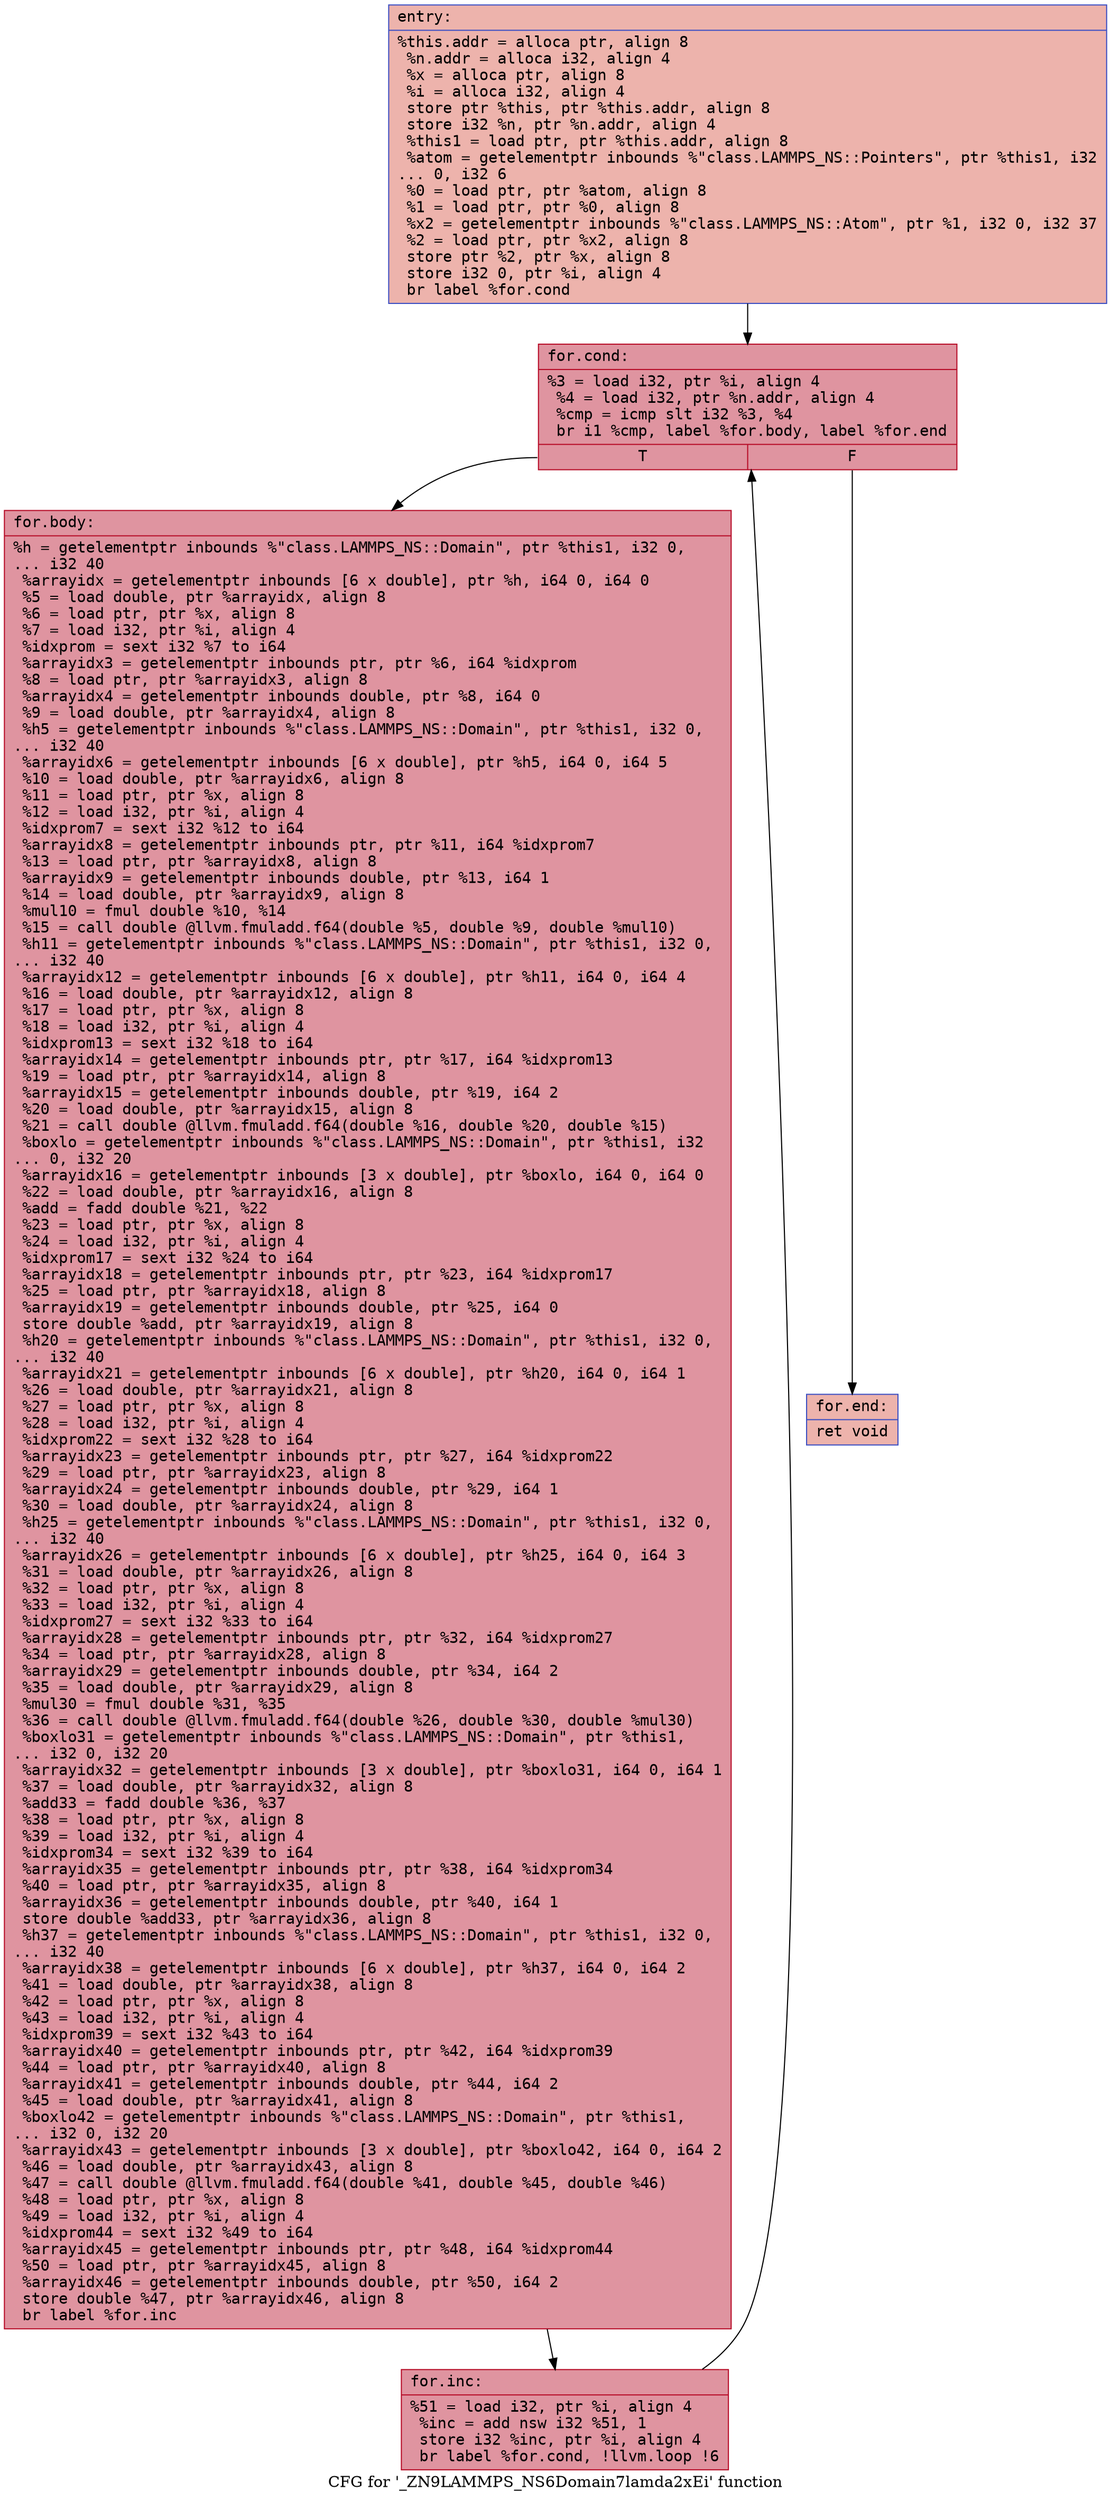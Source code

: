 digraph "CFG for '_ZN9LAMMPS_NS6Domain7lamda2xEi' function" {
	label="CFG for '_ZN9LAMMPS_NS6Domain7lamda2xEi' function";

	Node0x561837e3d340 [shape=record,color="#3d50c3ff", style=filled, fillcolor="#d6524470" fontname="Courier",label="{entry:\l|  %this.addr = alloca ptr, align 8\l  %n.addr = alloca i32, align 4\l  %x = alloca ptr, align 8\l  %i = alloca i32, align 4\l  store ptr %this, ptr %this.addr, align 8\l  store i32 %n, ptr %n.addr, align 4\l  %this1 = load ptr, ptr %this.addr, align 8\l  %atom = getelementptr inbounds %\"class.LAMMPS_NS::Pointers\", ptr %this1, i32\l... 0, i32 6\l  %0 = load ptr, ptr %atom, align 8\l  %1 = load ptr, ptr %0, align 8\l  %x2 = getelementptr inbounds %\"class.LAMMPS_NS::Atom\", ptr %1, i32 0, i32 37\l  %2 = load ptr, ptr %x2, align 8\l  store ptr %2, ptr %x, align 8\l  store i32 0, ptr %i, align 4\l  br label %for.cond\l}"];
	Node0x561837e3d340 -> Node0x561837e3dbb0[tooltip="entry -> for.cond\nProbability 100.00%" ];
	Node0x561837e3dbb0 [shape=record,color="#b70d28ff", style=filled, fillcolor="#b70d2870" fontname="Courier",label="{for.cond:\l|  %3 = load i32, ptr %i, align 4\l  %4 = load i32, ptr %n.addr, align 4\l  %cmp = icmp slt i32 %3, %4\l  br i1 %cmp, label %for.body, label %for.end\l|{<s0>T|<s1>F}}"];
	Node0x561837e3dbb0:s0 -> Node0x561837e3ddc0[tooltip="for.cond -> for.body\nProbability 96.88%" ];
	Node0x561837e3dbb0:s1 -> Node0x561837e3dfe0[tooltip="for.cond -> for.end\nProbability 3.12%" ];
	Node0x561837e3ddc0 [shape=record,color="#b70d28ff", style=filled, fillcolor="#b70d2870" fontname="Courier",label="{for.body:\l|  %h = getelementptr inbounds %\"class.LAMMPS_NS::Domain\", ptr %this1, i32 0,\l... i32 40\l  %arrayidx = getelementptr inbounds [6 x double], ptr %h, i64 0, i64 0\l  %5 = load double, ptr %arrayidx, align 8\l  %6 = load ptr, ptr %x, align 8\l  %7 = load i32, ptr %i, align 4\l  %idxprom = sext i32 %7 to i64\l  %arrayidx3 = getelementptr inbounds ptr, ptr %6, i64 %idxprom\l  %8 = load ptr, ptr %arrayidx3, align 8\l  %arrayidx4 = getelementptr inbounds double, ptr %8, i64 0\l  %9 = load double, ptr %arrayidx4, align 8\l  %h5 = getelementptr inbounds %\"class.LAMMPS_NS::Domain\", ptr %this1, i32 0,\l... i32 40\l  %arrayidx6 = getelementptr inbounds [6 x double], ptr %h5, i64 0, i64 5\l  %10 = load double, ptr %arrayidx6, align 8\l  %11 = load ptr, ptr %x, align 8\l  %12 = load i32, ptr %i, align 4\l  %idxprom7 = sext i32 %12 to i64\l  %arrayidx8 = getelementptr inbounds ptr, ptr %11, i64 %idxprom7\l  %13 = load ptr, ptr %arrayidx8, align 8\l  %arrayidx9 = getelementptr inbounds double, ptr %13, i64 1\l  %14 = load double, ptr %arrayidx9, align 8\l  %mul10 = fmul double %10, %14\l  %15 = call double @llvm.fmuladd.f64(double %5, double %9, double %mul10)\l  %h11 = getelementptr inbounds %\"class.LAMMPS_NS::Domain\", ptr %this1, i32 0,\l... i32 40\l  %arrayidx12 = getelementptr inbounds [6 x double], ptr %h11, i64 0, i64 4\l  %16 = load double, ptr %arrayidx12, align 8\l  %17 = load ptr, ptr %x, align 8\l  %18 = load i32, ptr %i, align 4\l  %idxprom13 = sext i32 %18 to i64\l  %arrayidx14 = getelementptr inbounds ptr, ptr %17, i64 %idxprom13\l  %19 = load ptr, ptr %arrayidx14, align 8\l  %arrayidx15 = getelementptr inbounds double, ptr %19, i64 2\l  %20 = load double, ptr %arrayidx15, align 8\l  %21 = call double @llvm.fmuladd.f64(double %16, double %20, double %15)\l  %boxlo = getelementptr inbounds %\"class.LAMMPS_NS::Domain\", ptr %this1, i32\l... 0, i32 20\l  %arrayidx16 = getelementptr inbounds [3 x double], ptr %boxlo, i64 0, i64 0\l  %22 = load double, ptr %arrayidx16, align 8\l  %add = fadd double %21, %22\l  %23 = load ptr, ptr %x, align 8\l  %24 = load i32, ptr %i, align 4\l  %idxprom17 = sext i32 %24 to i64\l  %arrayidx18 = getelementptr inbounds ptr, ptr %23, i64 %idxprom17\l  %25 = load ptr, ptr %arrayidx18, align 8\l  %arrayidx19 = getelementptr inbounds double, ptr %25, i64 0\l  store double %add, ptr %arrayidx19, align 8\l  %h20 = getelementptr inbounds %\"class.LAMMPS_NS::Domain\", ptr %this1, i32 0,\l... i32 40\l  %arrayidx21 = getelementptr inbounds [6 x double], ptr %h20, i64 0, i64 1\l  %26 = load double, ptr %arrayidx21, align 8\l  %27 = load ptr, ptr %x, align 8\l  %28 = load i32, ptr %i, align 4\l  %idxprom22 = sext i32 %28 to i64\l  %arrayidx23 = getelementptr inbounds ptr, ptr %27, i64 %idxprom22\l  %29 = load ptr, ptr %arrayidx23, align 8\l  %arrayidx24 = getelementptr inbounds double, ptr %29, i64 1\l  %30 = load double, ptr %arrayidx24, align 8\l  %h25 = getelementptr inbounds %\"class.LAMMPS_NS::Domain\", ptr %this1, i32 0,\l... i32 40\l  %arrayidx26 = getelementptr inbounds [6 x double], ptr %h25, i64 0, i64 3\l  %31 = load double, ptr %arrayidx26, align 8\l  %32 = load ptr, ptr %x, align 8\l  %33 = load i32, ptr %i, align 4\l  %idxprom27 = sext i32 %33 to i64\l  %arrayidx28 = getelementptr inbounds ptr, ptr %32, i64 %idxprom27\l  %34 = load ptr, ptr %arrayidx28, align 8\l  %arrayidx29 = getelementptr inbounds double, ptr %34, i64 2\l  %35 = load double, ptr %arrayidx29, align 8\l  %mul30 = fmul double %31, %35\l  %36 = call double @llvm.fmuladd.f64(double %26, double %30, double %mul30)\l  %boxlo31 = getelementptr inbounds %\"class.LAMMPS_NS::Domain\", ptr %this1,\l... i32 0, i32 20\l  %arrayidx32 = getelementptr inbounds [3 x double], ptr %boxlo31, i64 0, i64 1\l  %37 = load double, ptr %arrayidx32, align 8\l  %add33 = fadd double %36, %37\l  %38 = load ptr, ptr %x, align 8\l  %39 = load i32, ptr %i, align 4\l  %idxprom34 = sext i32 %39 to i64\l  %arrayidx35 = getelementptr inbounds ptr, ptr %38, i64 %idxprom34\l  %40 = load ptr, ptr %arrayidx35, align 8\l  %arrayidx36 = getelementptr inbounds double, ptr %40, i64 1\l  store double %add33, ptr %arrayidx36, align 8\l  %h37 = getelementptr inbounds %\"class.LAMMPS_NS::Domain\", ptr %this1, i32 0,\l... i32 40\l  %arrayidx38 = getelementptr inbounds [6 x double], ptr %h37, i64 0, i64 2\l  %41 = load double, ptr %arrayidx38, align 8\l  %42 = load ptr, ptr %x, align 8\l  %43 = load i32, ptr %i, align 4\l  %idxprom39 = sext i32 %43 to i64\l  %arrayidx40 = getelementptr inbounds ptr, ptr %42, i64 %idxprom39\l  %44 = load ptr, ptr %arrayidx40, align 8\l  %arrayidx41 = getelementptr inbounds double, ptr %44, i64 2\l  %45 = load double, ptr %arrayidx41, align 8\l  %boxlo42 = getelementptr inbounds %\"class.LAMMPS_NS::Domain\", ptr %this1,\l... i32 0, i32 20\l  %arrayidx43 = getelementptr inbounds [3 x double], ptr %boxlo42, i64 0, i64 2\l  %46 = load double, ptr %arrayidx43, align 8\l  %47 = call double @llvm.fmuladd.f64(double %41, double %45, double %46)\l  %48 = load ptr, ptr %x, align 8\l  %49 = load i32, ptr %i, align 4\l  %idxprom44 = sext i32 %49 to i64\l  %arrayidx45 = getelementptr inbounds ptr, ptr %48, i64 %idxprom44\l  %50 = load ptr, ptr %arrayidx45, align 8\l  %arrayidx46 = getelementptr inbounds double, ptr %50, i64 2\l  store double %47, ptr %arrayidx46, align 8\l  br label %for.inc\l}"];
	Node0x561837e3ddc0 -> Node0x561837e42cd0[tooltip="for.body -> for.inc\nProbability 100.00%" ];
	Node0x561837e42cd0 [shape=record,color="#b70d28ff", style=filled, fillcolor="#b70d2870" fontname="Courier",label="{for.inc:\l|  %51 = load i32, ptr %i, align 4\l  %inc = add nsw i32 %51, 1\l  store i32 %inc, ptr %i, align 4\l  br label %for.cond, !llvm.loop !6\l}"];
	Node0x561837e42cd0 -> Node0x561837e3dbb0[tooltip="for.inc -> for.cond\nProbability 100.00%" ];
	Node0x561837e3dfe0 [shape=record,color="#3d50c3ff", style=filled, fillcolor="#d6524470" fontname="Courier",label="{for.end:\l|  ret void\l}"];
}
